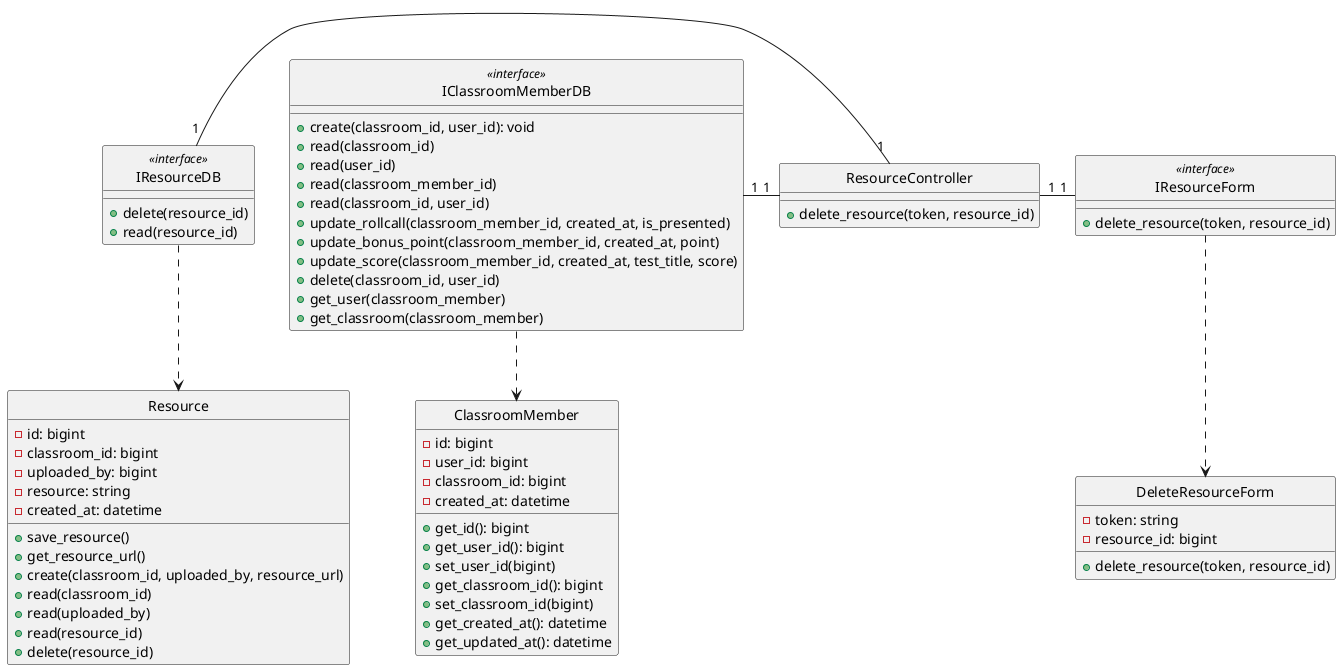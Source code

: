 @startuml deleteResource

class DeleteResourceForm {
    - token: string
    - resource_id: bigint

    + delete_resource(token, resource_id)
}

class IResourceForm <<interface>> {
    + delete_resource(token, resource_id)
}

class ResourceController {
    + delete_resource(token, resource_id)
}

class ClassroomMember {
    - id: bigint
    - user_id: bigint
    - classroom_id: bigint
    - created_at: datetime

    + get_id(): bigint
    + get_user_id(): bigint
    + set_user_id(bigint)
    + get_classroom_id(): bigint
    + set_classroom_id(bigint)
    + get_created_at(): datetime
    + get_updated_at(): datetime
}

class IClassroomMemberDB <<interface>> {
    + create(classroom_id, user_id): void
    + read(classroom_id)
    + read(user_id)
    + read(classroom_member_id)
    + read(classroom_id, user_id)
    + update_rollcall(classroom_member_id, created_at, is_presented)
    + update_bonus_point(classroom_member_id, created_at, point)
    + update_score(classroom_member_id, created_at, test_title, score)
    + delete(classroom_id, user_id)
    + get_user(classroom_member)
    + get_classroom(classroom_member)
}


class Resource {
    -id: bigint
    -classroom_id: bigint
    -uploaded_by: bigint
    -resource: string
    -created_at: datetime

    + save_resource()
    + get_resource_url()
    + create(classroom_id, uploaded_by, resource_url)
    + read(classroom_id)
    + read(uploaded_by)
    + read(resource_id)
    + delete(resource_id)
}

class IResourceDB <<interface>> {
    + delete(resource_id)
    + read(resource_id)
}

hide DeleteResourceForm circle
hide IResourceForm <<interface>> circle
hide ResourceController circle
hide IClassroomMemberDB <<interface>> circle
hide ClassroomMember circle
hide IResourceDB <<interface>> circle
hide Resource circle 


IResourceForm .down.> DeleteResourceForm
IClassroomMemberDB .down.> ClassroomMember
IResourceDB .down.> Resource
IResourceForm "1"-left-"1" ResourceController
ResourceController "1"-left-"1" IClassroomMemberDB
ResourceController "1"-left-"1" IResourceDB


@enduml
